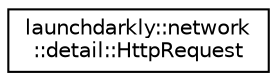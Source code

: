digraph "Graphical Class Hierarchy"
{
 // LATEX_PDF_SIZE
  edge [fontname="Helvetica",fontsize="10",labelfontname="Helvetica",labelfontsize="10"];
  node [fontname="Helvetica",fontsize="10",shape=record];
  rankdir="LR";
  Node0 [label="launchdarkly::network\l::detail::HttpRequest",height=0.2,width=0.4,color="black", fillcolor="white", style="filled",URL="$classlaunchdarkly_1_1network_1_1detail_1_1HttpRequest.html",tooltip=" "];
}
